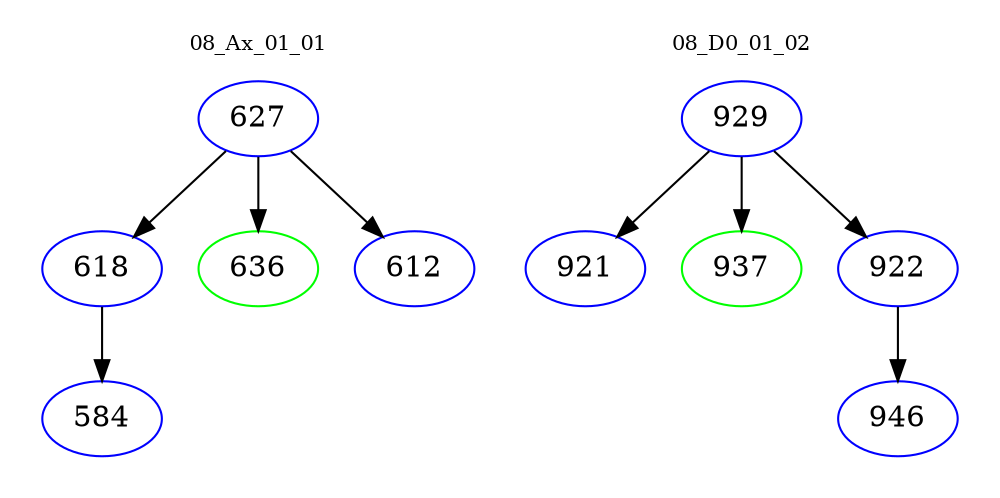 digraph{
subgraph cluster_0 {
color = white
label = "08_Ax_01_01";
fontsize=10;
T0_627 [label="627", color="blue"]
T0_627 -> T0_618 [color="black"]
T0_618 [label="618", color="blue"]
T0_618 -> T0_584 [color="black"]
T0_584 [label="584", color="blue"]
T0_627 -> T0_636 [color="black"]
T0_636 [label="636", color="green"]
T0_627 -> T0_612 [color="black"]
T0_612 [label="612", color="blue"]
}
subgraph cluster_1 {
color = white
label = "08_D0_01_02";
fontsize=10;
T1_929 [label="929", color="blue"]
T1_929 -> T1_921 [color="black"]
T1_921 [label="921", color="blue"]
T1_929 -> T1_937 [color="black"]
T1_937 [label="937", color="green"]
T1_929 -> T1_922 [color="black"]
T1_922 [label="922", color="blue"]
T1_922 -> T1_946 [color="black"]
T1_946 [label="946", color="blue"]
}
}

